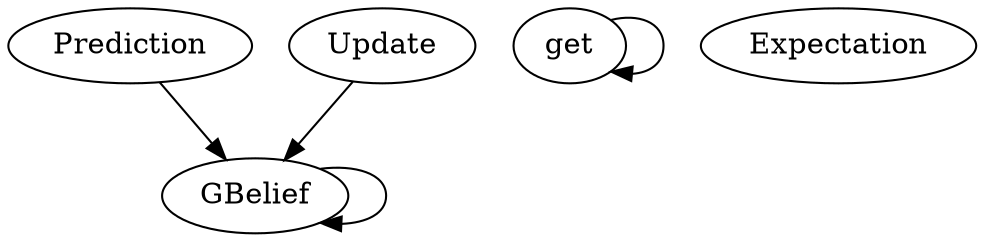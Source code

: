 /* Created by mdot for Matlab */
digraph m2html {
  GBelief -> GBelief;
  Prediction -> GBelief;
  Update -> GBelief;
  get -> get;

  Expectation [URL="Expectation.html"];
  GBelief [URL="GBelief.html"];
  Prediction [URL="Prediction.html"];
  Update [URL="Update.html"];
  get [URL="get.html"];
}
